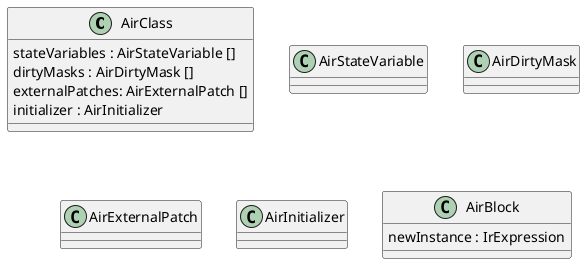 @startuml

class AirClass {
    stateVariables : AirStateVariable []
    dirtyMasks : AirDirtyMask []
    externalPatches: AirExternalPatch []
    initializer : AirInitializer
}

class AirStateVariable

class AirDirtyMask

class AirExternalPatch

class AirInitializer

class AirBlock {
    newInstance : IrExpression
}
@enduml